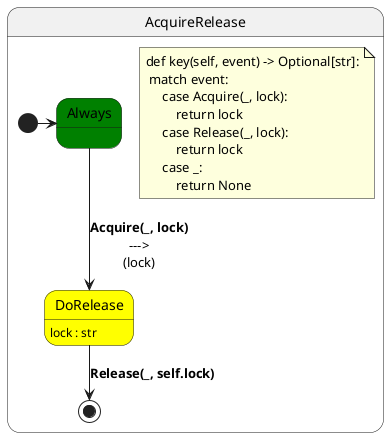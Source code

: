 @startuml
state AcquireRelease{
  note as KEYNOTE
   def key(self, event) -> Optional[str]:
    match event:
        case Acquire(_, lock):
            return lock
        case Release(_, lock):
            return lock
        case _:
            return None
  end note
  [*] -> Always
  state Always #green
  state DoRelease #yellow : lock : str
  Always --> DoRelease : **Acquire(_, lock)**\n--->\n(lock)
  DoRelease --> [*] : **Release(_, self.lock)**
}
@enduml
